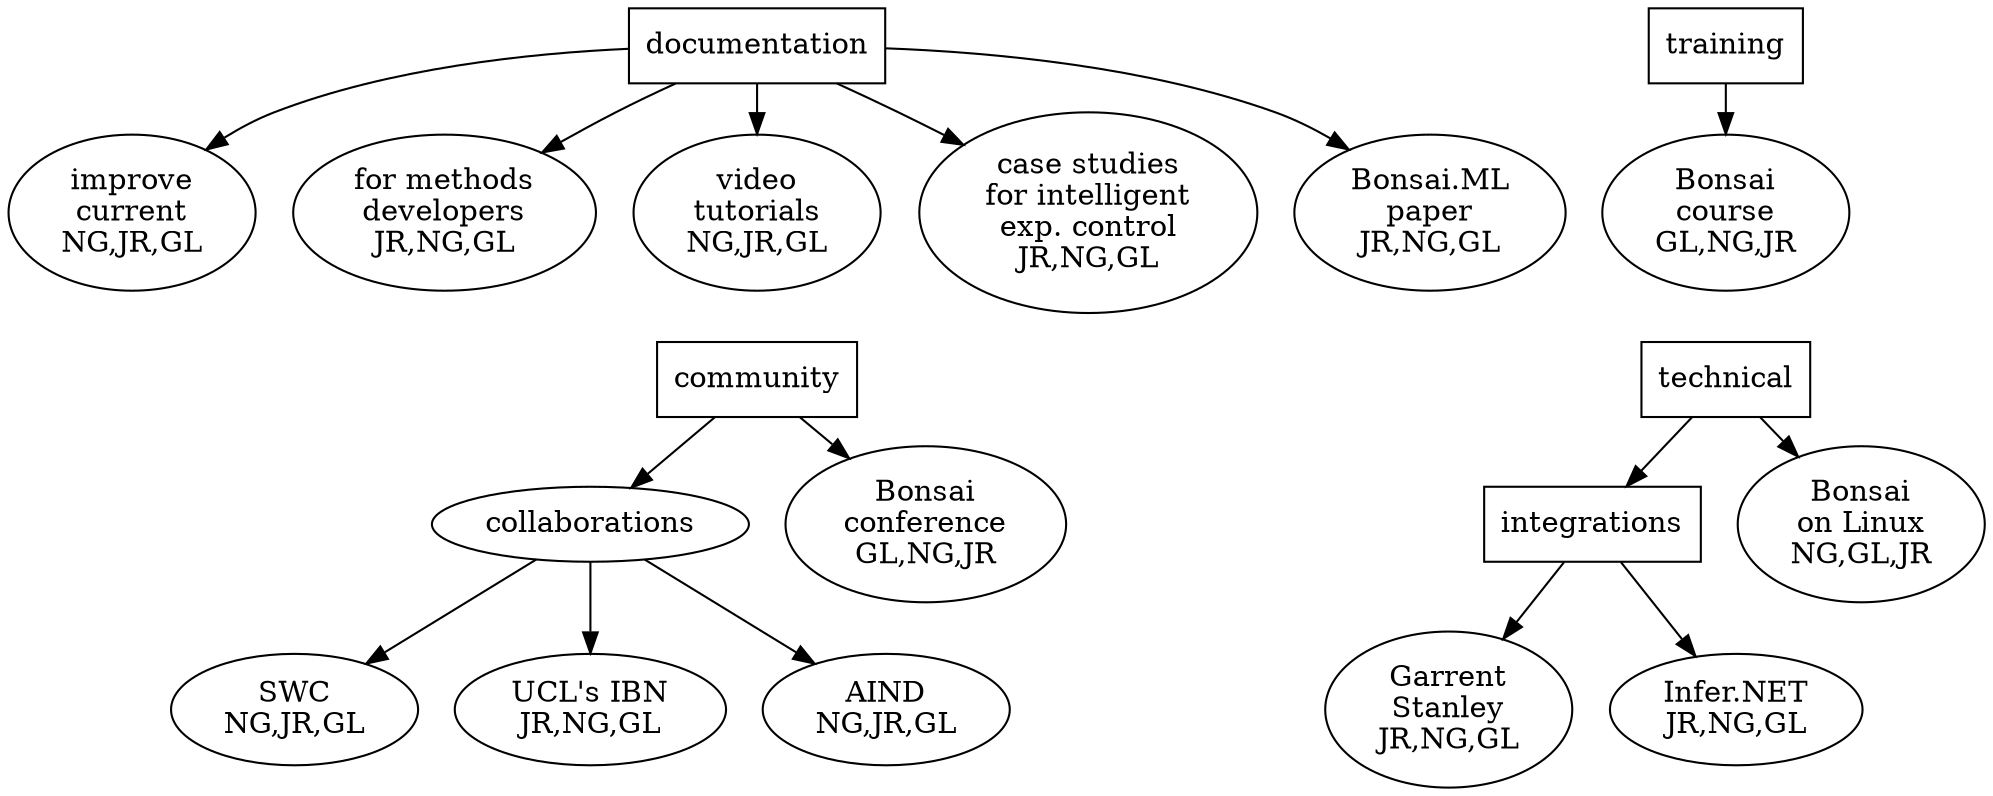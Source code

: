 digraph {
  layout=dot;
  ranksep=0.2;

  documentation [shape=box];
  documentation -> "improve\ncurrent\nNG,JR,GL";
  documentation -> "for methods\ndevelopers\nJR,NG,GL";
  documentation -> "video\ntutorials\nNG,JR,GL";
  documentation -> "case studies\nfor intelligent\nexp. control\nJR,NG,GL";
  documentation -> "Bonsai.ML\npaper\nJR,NG,GL";

  training [shape=box];
  training -> "Bonsai\ncourse\nGL,NG,JR";

  "video\ntutorials\nNG,JR,GL" -> community [style=invis];

  community [shape=box];
  community -> collaborations;
  community -> "Bonsai\nconference\nGL,NG,JR";
  collaborations -> "SWC\nNG,JR,GL";
  collaborations -> "UCL's IBN\nJR,NG,GL";
  collaborations -> "AIND\nNG,JR,GL";

  "Bonsai\ncourse\nGL,NG,JR" -> technical [style=invis];

  technical [shape=box];
  technical -> integrations;
  integrations [shape=box];
  integrations -> "Garrent\nStanley\nJR,NG,GL";
  integrations -> "Infer.NET\nJR,NG,GL";
  technical -> "Bonsai\non Linux\nNG,GL,JR";


  /* { rank=same; documentation training community technical } */

}
